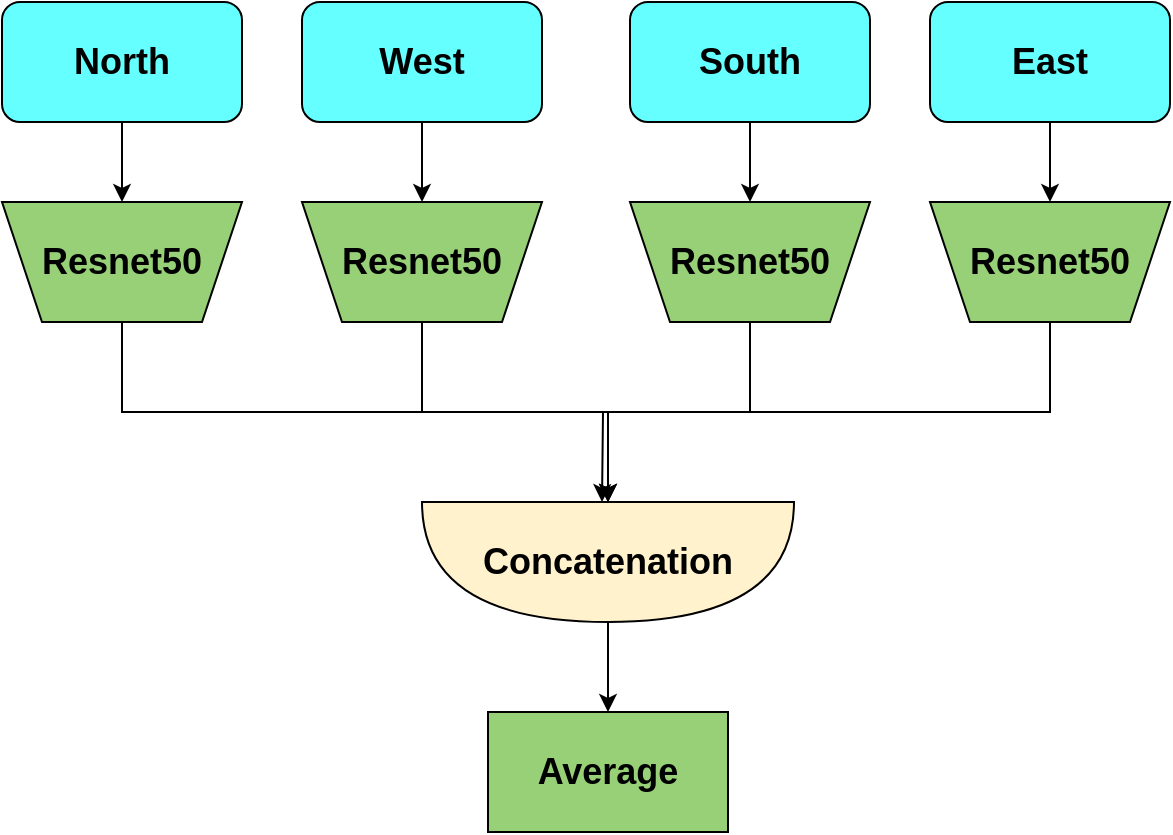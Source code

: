 <mxfile version="20.8.1" type="device"><diagram id="PNKclJixm-2lIBRaiY9Z" name="1 oldal"><mxGraphModel dx="2068" dy="860" grid="1" gridSize="10" guides="1" tooltips="1" connect="1" arrows="1" fold="1" page="1" pageScale="1" pageWidth="827" pageHeight="1169" math="0" shadow="0"><root><mxCell id="0"/><mxCell id="1" parent="0"/><mxCell id="UXhvHnfWcrWfTjhyvSFW-3" style="edgeStyle=orthogonalEdgeStyle;rounded=0;orthogonalLoop=1;jettySize=auto;html=1;exitX=0.5;exitY=1;exitDx=0;exitDy=0;entryX=0.5;entryY=1;entryDx=0;entryDy=0;fontSize=18;" edge="1" parent="1" source="UXhvHnfWcrWfTjhyvSFW-1" target="UXhvHnfWcrWfTjhyvSFW-2"><mxGeometry relative="1" as="geometry"/></mxCell><mxCell id="UXhvHnfWcrWfTjhyvSFW-1" value="&lt;font style=&quot;font-size: 18px;&quot;&gt;&lt;b&gt;North&lt;/b&gt;&lt;/font&gt;" style="rounded=1;whiteSpace=wrap;html=1;fillColor=#66FFFF;strokeColor=#000000;" vertex="1" parent="1"><mxGeometry x="100" y="200" width="120" height="60" as="geometry"/></mxCell><mxCell id="UXhvHnfWcrWfTjhyvSFW-22" style="edgeStyle=orthogonalEdgeStyle;rounded=0;orthogonalLoop=1;jettySize=auto;html=1;exitX=0.5;exitY=0;exitDx=0;exitDy=0;entryX=0;entryY=0.5;entryDx=0;entryDy=0;entryPerimeter=0;fontSize=18;" edge="1" parent="1" source="UXhvHnfWcrWfTjhyvSFW-2" target="UXhvHnfWcrWfTjhyvSFW-19"><mxGeometry relative="1" as="geometry"/></mxCell><mxCell id="UXhvHnfWcrWfTjhyvSFW-2" value="&lt;b&gt;Resnet50&lt;/b&gt;" style="shape=trapezoid;perimeter=trapezoidPerimeter;whiteSpace=wrap;html=1;fixedSize=1;strokeColor=#000000;fontSize=18;fillColor=#97D077;direction=west;" vertex="1" parent="1"><mxGeometry x="100" y="300" width="120" height="60" as="geometry"/></mxCell><mxCell id="UXhvHnfWcrWfTjhyvSFW-4" style="edgeStyle=orthogonalEdgeStyle;rounded=0;orthogonalLoop=1;jettySize=auto;html=1;exitX=0.5;exitY=1;exitDx=0;exitDy=0;entryX=0.5;entryY=1;entryDx=0;entryDy=0;fontSize=18;" edge="1" parent="1" source="UXhvHnfWcrWfTjhyvSFW-5" target="UXhvHnfWcrWfTjhyvSFW-6"><mxGeometry relative="1" as="geometry"/></mxCell><mxCell id="UXhvHnfWcrWfTjhyvSFW-5" value="&lt;font style=&quot;font-size: 18px;&quot;&gt;&lt;b&gt;West&lt;/b&gt;&lt;/font&gt;" style="rounded=1;whiteSpace=wrap;html=1;fillColor=#66FFFF;strokeColor=#000000;" vertex="1" parent="1"><mxGeometry x="250" y="200" width="120" height="60" as="geometry"/></mxCell><mxCell id="UXhvHnfWcrWfTjhyvSFW-24" style="edgeStyle=orthogonalEdgeStyle;rounded=0;orthogonalLoop=1;jettySize=auto;html=1;exitX=0.5;exitY=0;exitDx=0;exitDy=0;fontSize=18;" edge="1" parent="1" source="UXhvHnfWcrWfTjhyvSFW-6" target="UXhvHnfWcrWfTjhyvSFW-19"><mxGeometry relative="1" as="geometry"/></mxCell><mxCell id="UXhvHnfWcrWfTjhyvSFW-6" value="&lt;b&gt;Resnet50&lt;/b&gt;" style="shape=trapezoid;perimeter=trapezoidPerimeter;whiteSpace=wrap;html=1;fixedSize=1;strokeColor=#000000;fontSize=18;fillColor=#97D077;direction=west;" vertex="1" parent="1"><mxGeometry x="250" y="300" width="120" height="60" as="geometry"/></mxCell><mxCell id="UXhvHnfWcrWfTjhyvSFW-7" style="edgeStyle=orthogonalEdgeStyle;rounded=0;orthogonalLoop=1;jettySize=auto;html=1;exitX=0.5;exitY=1;exitDx=0;exitDy=0;entryX=0.5;entryY=1;entryDx=0;entryDy=0;fontSize=18;" edge="1" parent="1" target="UXhvHnfWcrWfTjhyvSFW-9"><mxGeometry relative="1" as="geometry"><mxPoint x="474" y="260" as="sourcePoint"/></mxGeometry></mxCell><mxCell id="UXhvHnfWcrWfTjhyvSFW-13" style="edgeStyle=orthogonalEdgeStyle;rounded=0;orthogonalLoop=1;jettySize=auto;html=1;exitX=0.5;exitY=1;exitDx=0;exitDy=0;entryX=0.5;entryY=1;entryDx=0;entryDy=0;fontSize=18;" edge="1" parent="1" source="UXhvHnfWcrWfTjhyvSFW-14" target="UXhvHnfWcrWfTjhyvSFW-15"><mxGeometry relative="1" as="geometry"/></mxCell><mxCell id="UXhvHnfWcrWfTjhyvSFW-14" value="&lt;font style=&quot;font-size: 18px;&quot;&gt;&lt;b&gt;South&lt;/b&gt;&lt;/font&gt;" style="rounded=1;whiteSpace=wrap;html=1;fillColor=#66FFFF;strokeColor=#000000;" vertex="1" parent="1"><mxGeometry x="414" y="200" width="120" height="60" as="geometry"/></mxCell><mxCell id="UXhvHnfWcrWfTjhyvSFW-25" style="edgeStyle=orthogonalEdgeStyle;rounded=0;orthogonalLoop=1;jettySize=auto;html=1;exitX=0.5;exitY=0;exitDx=0;exitDy=0;fontSize=18;" edge="1" parent="1" source="UXhvHnfWcrWfTjhyvSFW-15"><mxGeometry relative="1" as="geometry"><mxPoint x="400" y="450" as="targetPoint"/></mxGeometry></mxCell><mxCell id="UXhvHnfWcrWfTjhyvSFW-15" value="&lt;b&gt;Resnet50&lt;/b&gt;" style="shape=trapezoid;perimeter=trapezoidPerimeter;whiteSpace=wrap;html=1;fixedSize=1;strokeColor=#000000;fontSize=18;fillColor=#97D077;direction=west;" vertex="1" parent="1"><mxGeometry x="414" y="300" width="120" height="60" as="geometry"/></mxCell><mxCell id="UXhvHnfWcrWfTjhyvSFW-16" style="edgeStyle=orthogonalEdgeStyle;rounded=0;orthogonalLoop=1;jettySize=auto;html=1;exitX=0.5;exitY=1;exitDx=0;exitDy=0;entryX=0.5;entryY=1;entryDx=0;entryDy=0;fontSize=18;" edge="1" parent="1" source="UXhvHnfWcrWfTjhyvSFW-17" target="UXhvHnfWcrWfTjhyvSFW-18"><mxGeometry relative="1" as="geometry"/></mxCell><mxCell id="UXhvHnfWcrWfTjhyvSFW-17" value="&lt;font style=&quot;font-size: 18px;&quot;&gt;&lt;b&gt;East&lt;/b&gt;&lt;/font&gt;" style="rounded=1;whiteSpace=wrap;html=1;fillColor=#66FFFF;strokeColor=#000000;" vertex="1" parent="1"><mxGeometry x="564" y="200" width="120" height="60" as="geometry"/></mxCell><mxCell id="UXhvHnfWcrWfTjhyvSFW-21" style="edgeStyle=orthogonalEdgeStyle;rounded=0;orthogonalLoop=1;jettySize=auto;html=1;exitX=0.5;exitY=0;exitDx=0;exitDy=0;entryX=0;entryY=0.5;entryDx=0;entryDy=0;entryPerimeter=0;fontSize=18;" edge="1" parent="1" source="UXhvHnfWcrWfTjhyvSFW-18" target="UXhvHnfWcrWfTjhyvSFW-19"><mxGeometry relative="1" as="geometry"/></mxCell><mxCell id="UXhvHnfWcrWfTjhyvSFW-18" value="&lt;b&gt;Resnet50&lt;/b&gt;" style="shape=trapezoid;perimeter=trapezoidPerimeter;whiteSpace=wrap;html=1;fixedSize=1;strokeColor=#000000;fontSize=18;fillColor=#97D077;direction=west;" vertex="1" parent="1"><mxGeometry x="564" y="300" width="120" height="60" as="geometry"/></mxCell><mxCell id="UXhvHnfWcrWfTjhyvSFW-30" style="edgeStyle=orthogonalEdgeStyle;rounded=0;orthogonalLoop=1;jettySize=auto;html=1;exitX=1;exitY=0.5;exitDx=0;exitDy=0;exitPerimeter=0;entryX=0.5;entryY=0;entryDx=0;entryDy=0;fontSize=18;" edge="1" parent="1" source="UXhvHnfWcrWfTjhyvSFW-19" target="UXhvHnfWcrWfTjhyvSFW-26"><mxGeometry relative="1" as="geometry"/></mxCell><mxCell id="UXhvHnfWcrWfTjhyvSFW-19" value="&lt;b&gt;Concatenation&lt;/b&gt;" style="shape=or;whiteSpace=wrap;html=1;strokeColor=#000000;fontSize=18;fillColor=#FFF2CC;direction=south;" vertex="1" parent="1"><mxGeometry x="310" y="450" width="186" height="60" as="geometry"/></mxCell><mxCell id="UXhvHnfWcrWfTjhyvSFW-26" value="&lt;b&gt;Average&lt;/b&gt;" style="rounded=0;whiteSpace=wrap;html=1;strokeColor=#000000;fontSize=18;fillColor=#97D077;" vertex="1" parent="1"><mxGeometry x="343" y="555" width="120" height="60" as="geometry"/></mxCell></root></mxGraphModel></diagram></mxfile>